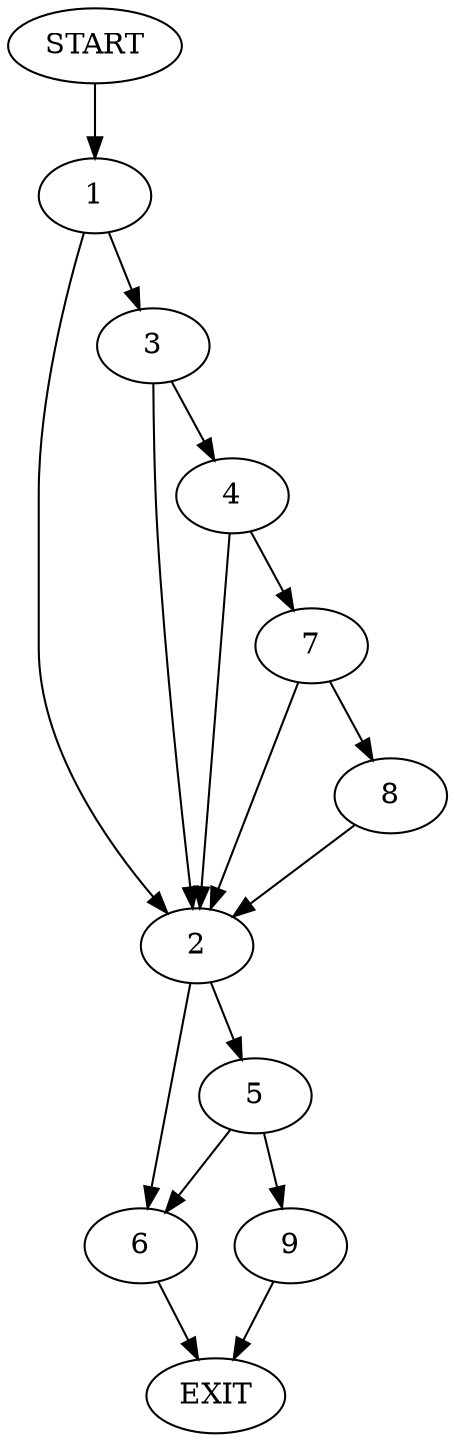 digraph {
0 [label="START"]
10 [label="EXIT"]
0 -> 1
1 -> 2
1 -> 3
3 -> 4
3 -> 2
2 -> 5
2 -> 6
4 -> 2
4 -> 7
7 -> 8
7 -> 2
8 -> 2
5 -> 9
5 -> 6
6 -> 10
9 -> 10
}
